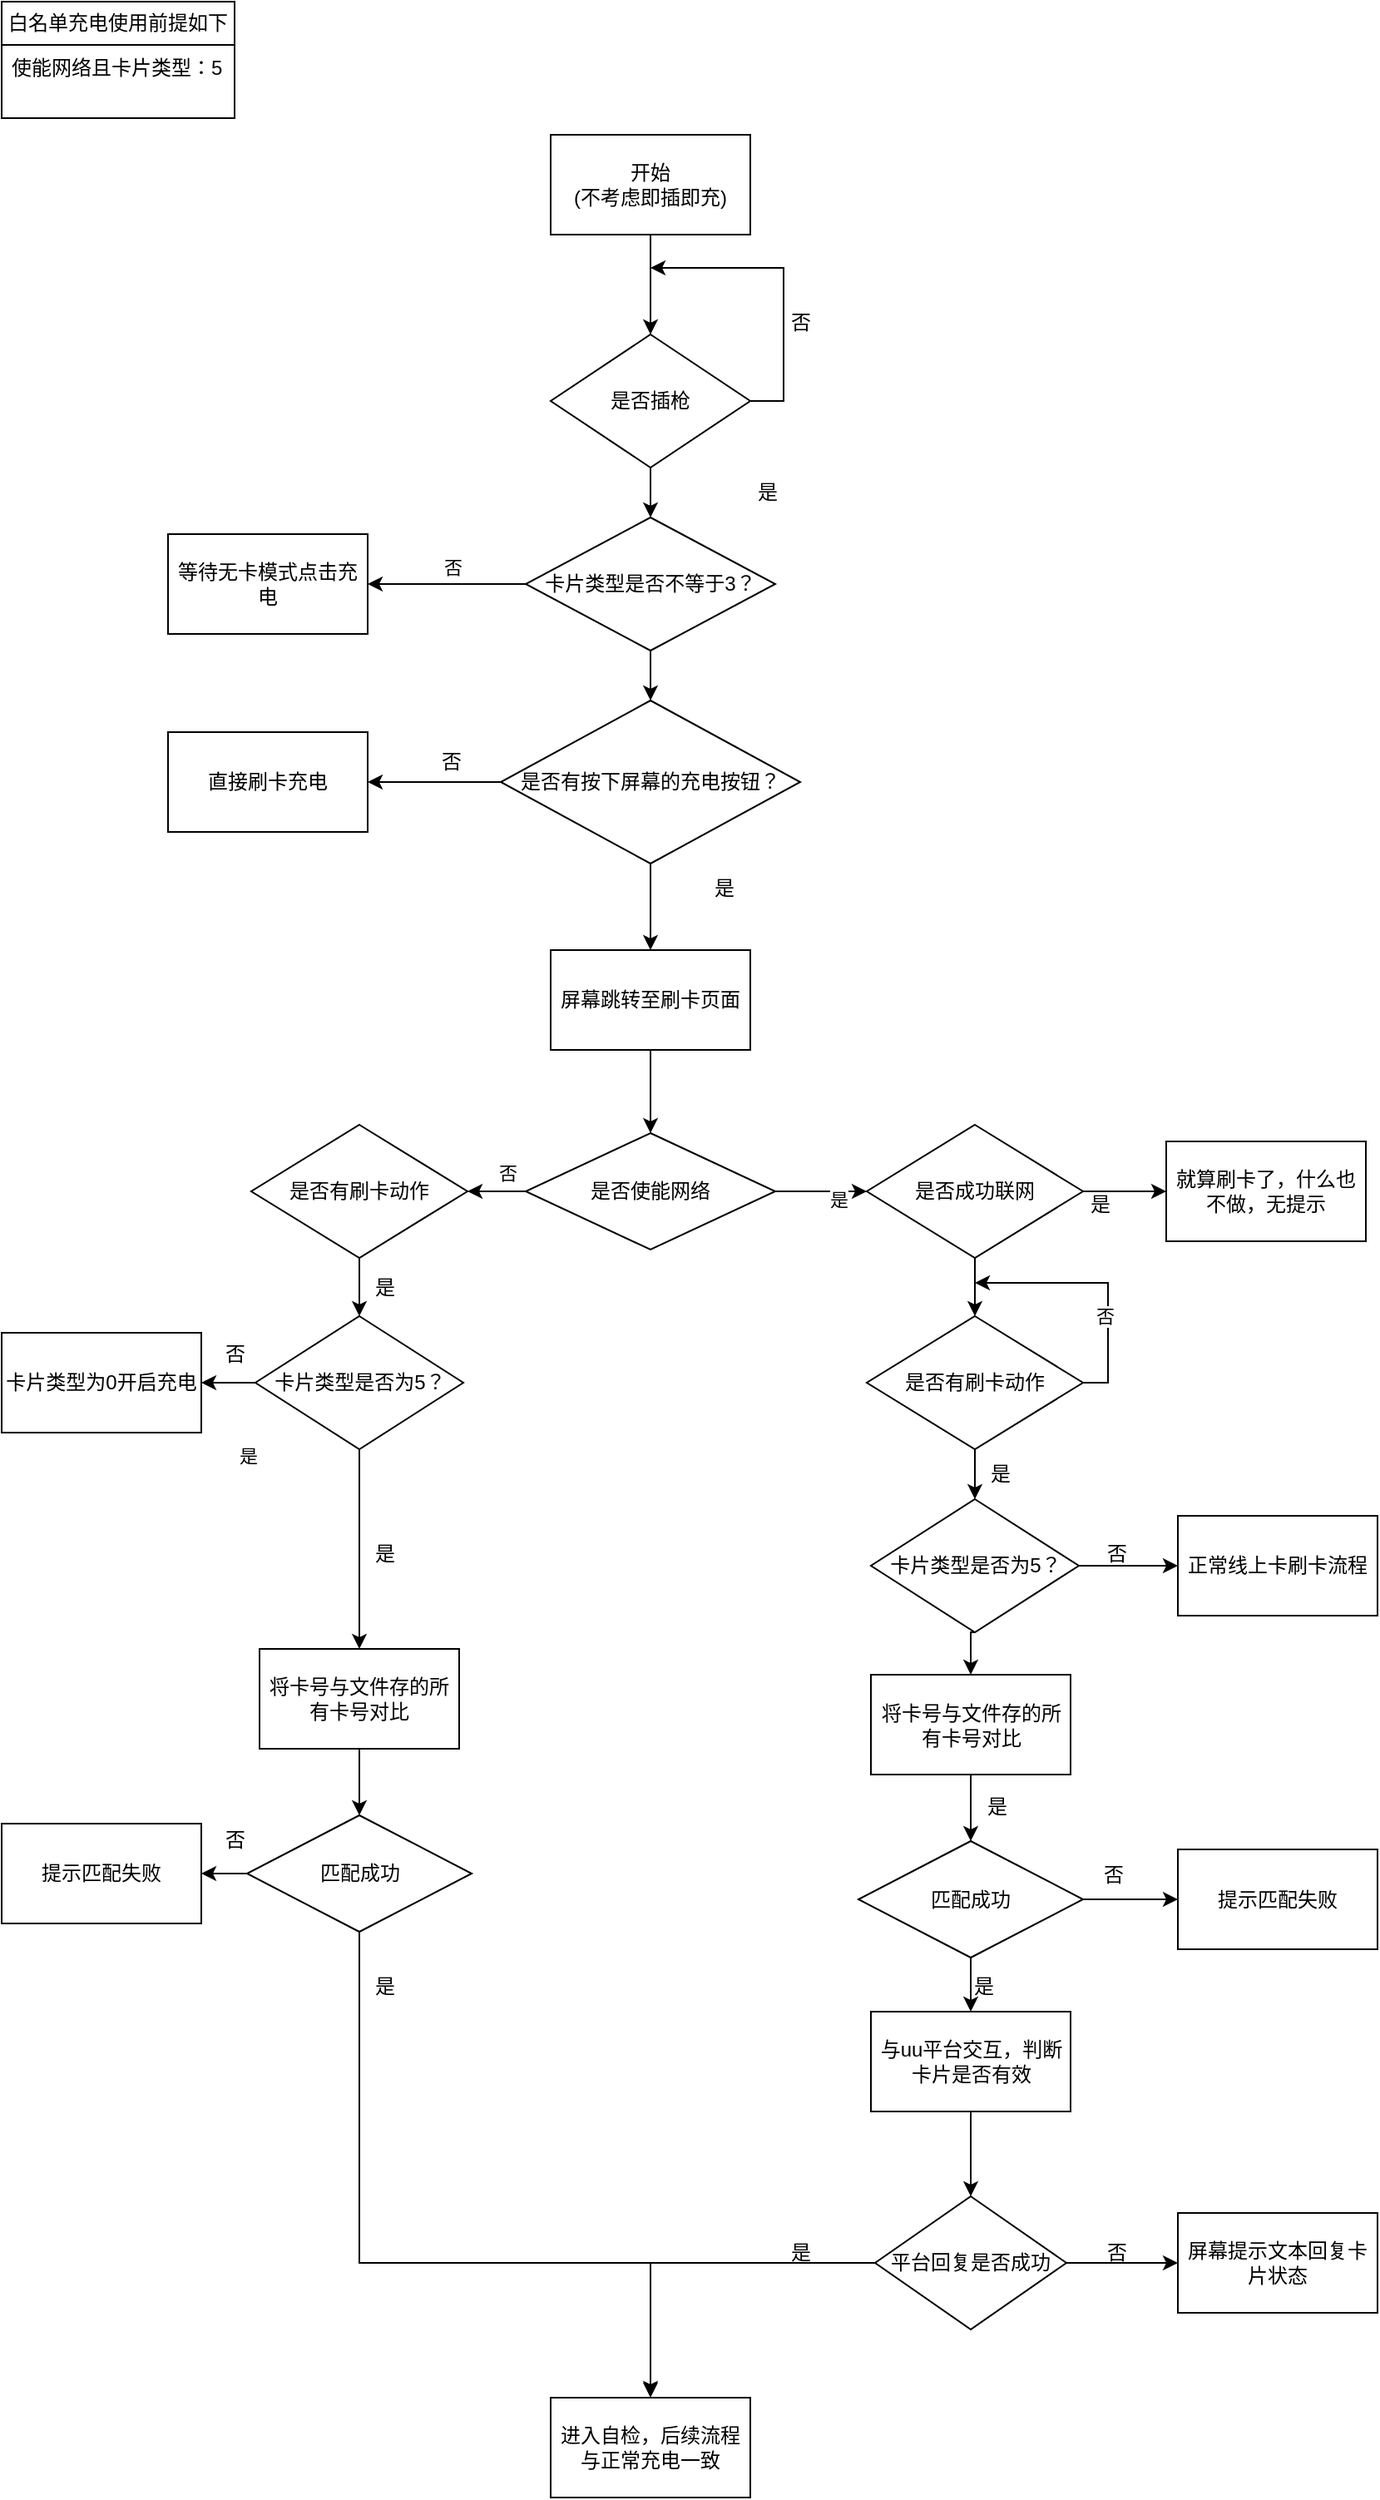 <mxfile version="26.1.0">
  <diagram name="第 1 页" id="LqIXhOMh7RyWePrIoJnF">
    <mxGraphModel dx="1977" dy="943" grid="1" gridSize="10" guides="1" tooltips="1" connect="1" arrows="1" fold="1" page="1" pageScale="1" pageWidth="827" pageHeight="1169" math="0" shadow="0">
      <root>
        <mxCell id="0" />
        <mxCell id="1" parent="0" />
        <mxCell id="6tpSNFjBKZhkVtHwbKnZ-6" value="" style="edgeStyle=orthogonalEdgeStyle;rounded=0;orthogonalLoop=1;jettySize=auto;html=1;" edge="1" parent="1" source="6tpSNFjBKZhkVtHwbKnZ-1">
          <mxGeometry relative="1" as="geometry">
            <mxPoint x="390" y="200" as="targetPoint" />
          </mxGeometry>
        </mxCell>
        <mxCell id="6tpSNFjBKZhkVtHwbKnZ-1" value="开始&lt;div&gt;(不考虑即插即充)&lt;/div&gt;" style="rounded=0;whiteSpace=wrap;html=1;" vertex="1" parent="1">
          <mxGeometry x="330" y="80" width="120" height="60" as="geometry" />
        </mxCell>
        <mxCell id="6tpSNFjBKZhkVtHwbKnZ-2" value="白名单充电使用前提如下" style="swimlane;fontStyle=0;childLayout=stackLayout;horizontal=1;startSize=26;fillColor=none;horizontalStack=0;resizeParent=1;resizeParentMax=0;resizeLast=0;collapsible=1;marginBottom=0;whiteSpace=wrap;html=1;" vertex="1" parent="1">
          <mxGeometry width="140" height="70" as="geometry" />
        </mxCell>
        <mxCell id="6tpSNFjBKZhkVtHwbKnZ-3" value="使能网络且卡片类型：5" style="text;strokeColor=none;fillColor=none;align=left;verticalAlign=top;spacingLeft=4;spacingRight=4;overflow=hidden;rotatable=0;points=[[0,0.5],[1,0.5]];portConstraint=eastwest;whiteSpace=wrap;html=1;" vertex="1" parent="6tpSNFjBKZhkVtHwbKnZ-2">
          <mxGeometry y="26" width="140" height="44" as="geometry" />
        </mxCell>
        <mxCell id="6tpSNFjBKZhkVtHwbKnZ-15" style="edgeStyle=orthogonalEdgeStyle;rounded=0;orthogonalLoop=1;jettySize=auto;html=1;exitX=1;exitY=0.5;exitDx=0;exitDy=0;" edge="1" parent="1" source="6tpSNFjBKZhkVtHwbKnZ-11">
          <mxGeometry relative="1" as="geometry">
            <mxPoint x="390" y="160" as="targetPoint" />
            <Array as="points">
              <mxPoint x="470" y="240" />
              <mxPoint x="470" y="160" />
            </Array>
          </mxGeometry>
        </mxCell>
        <mxCell id="6tpSNFjBKZhkVtHwbKnZ-33" value="" style="edgeStyle=orthogonalEdgeStyle;rounded=0;orthogonalLoop=1;jettySize=auto;html=1;" edge="1" parent="1" source="6tpSNFjBKZhkVtHwbKnZ-11" target="6tpSNFjBKZhkVtHwbKnZ-32">
          <mxGeometry relative="1" as="geometry" />
        </mxCell>
        <mxCell id="6tpSNFjBKZhkVtHwbKnZ-11" value="是否插枪" style="rhombus;whiteSpace=wrap;html=1;" vertex="1" parent="1">
          <mxGeometry x="330" y="200" width="120" height="80" as="geometry" />
        </mxCell>
        <mxCell id="6tpSNFjBKZhkVtHwbKnZ-16" value="否" style="text;html=1;align=center;verticalAlign=middle;resizable=0;points=[];autosize=1;strokeColor=none;fillColor=none;" vertex="1" parent="1">
          <mxGeometry x="460" y="178" width="40" height="30" as="geometry" />
        </mxCell>
        <mxCell id="6tpSNFjBKZhkVtHwbKnZ-17" value="是" style="text;html=1;align=center;verticalAlign=middle;resizable=0;points=[];autosize=1;strokeColor=none;fillColor=none;" vertex="1" parent="1">
          <mxGeometry x="440" y="280" width="40" height="30" as="geometry" />
        </mxCell>
        <mxCell id="6tpSNFjBKZhkVtHwbKnZ-28" value="" style="edgeStyle=orthogonalEdgeStyle;rounded=0;orthogonalLoop=1;jettySize=auto;html=1;" edge="1" parent="1" source="6tpSNFjBKZhkVtHwbKnZ-19" target="6tpSNFjBKZhkVtHwbKnZ-27">
          <mxGeometry relative="1" as="geometry" />
        </mxCell>
        <mxCell id="6tpSNFjBKZhkVtHwbKnZ-40" value="" style="edgeStyle=orthogonalEdgeStyle;rounded=0;orthogonalLoop=1;jettySize=auto;html=1;" edge="1" parent="1" source="6tpSNFjBKZhkVtHwbKnZ-19" target="6tpSNFjBKZhkVtHwbKnZ-39">
          <mxGeometry relative="1" as="geometry" />
        </mxCell>
        <mxCell id="6tpSNFjBKZhkVtHwbKnZ-19" value="是否有按下屏幕的充电按钮？" style="rhombus;whiteSpace=wrap;html=1;" vertex="1" parent="1">
          <mxGeometry x="300" y="420" width="180" height="98" as="geometry" />
        </mxCell>
        <mxCell id="6tpSNFjBKZhkVtHwbKnZ-22" value="否" style="text;html=1;align=center;verticalAlign=middle;resizable=0;points=[];autosize=1;strokeColor=none;fillColor=none;" vertex="1" parent="1">
          <mxGeometry x="250" y="442" width="40" height="30" as="geometry" />
        </mxCell>
        <mxCell id="6tpSNFjBKZhkVtHwbKnZ-26" value="是" style="text;html=1;align=center;verticalAlign=middle;resizable=0;points=[];autosize=1;strokeColor=none;fillColor=none;" vertex="1" parent="1">
          <mxGeometry x="414" y="518" width="40" height="30" as="geometry" />
        </mxCell>
        <mxCell id="6tpSNFjBKZhkVtHwbKnZ-27" value="直接刷卡充电" style="rounded=0;whiteSpace=wrap;html=1;" vertex="1" parent="1">
          <mxGeometry x="100" y="439" width="120" height="60" as="geometry" />
        </mxCell>
        <mxCell id="6tpSNFjBKZhkVtHwbKnZ-36" value="" style="edgeStyle=orthogonalEdgeStyle;rounded=0;orthogonalLoop=1;jettySize=auto;html=1;" edge="1" parent="1" source="6tpSNFjBKZhkVtHwbKnZ-32" target="6tpSNFjBKZhkVtHwbKnZ-35">
          <mxGeometry relative="1" as="geometry" />
        </mxCell>
        <mxCell id="6tpSNFjBKZhkVtHwbKnZ-37" value="否" style="edgeLabel;html=1;align=center;verticalAlign=middle;resizable=0;points=[];" vertex="1" connectable="0" parent="6tpSNFjBKZhkVtHwbKnZ-36">
          <mxGeometry x="-0.06" y="1" relative="1" as="geometry">
            <mxPoint y="-11" as="offset" />
          </mxGeometry>
        </mxCell>
        <mxCell id="6tpSNFjBKZhkVtHwbKnZ-38" value="" style="edgeStyle=orthogonalEdgeStyle;rounded=0;orthogonalLoop=1;jettySize=auto;html=1;" edge="1" parent="1" source="6tpSNFjBKZhkVtHwbKnZ-32" target="6tpSNFjBKZhkVtHwbKnZ-19">
          <mxGeometry relative="1" as="geometry" />
        </mxCell>
        <mxCell id="6tpSNFjBKZhkVtHwbKnZ-32" value="卡片类型是否不等于3？" style="rhombus;whiteSpace=wrap;html=1;" vertex="1" parent="1">
          <mxGeometry x="315" y="310" width="150" height="80" as="geometry" />
        </mxCell>
        <mxCell id="6tpSNFjBKZhkVtHwbKnZ-35" value="等待无卡模式点击充电" style="whiteSpace=wrap;html=1;" vertex="1" parent="1">
          <mxGeometry x="100" y="320" width="120" height="60" as="geometry" />
        </mxCell>
        <mxCell id="6tpSNFjBKZhkVtHwbKnZ-42" value="" style="edgeStyle=orthogonalEdgeStyle;rounded=0;orthogonalLoop=1;jettySize=auto;html=1;" edge="1" parent="1" source="6tpSNFjBKZhkVtHwbKnZ-39" target="6tpSNFjBKZhkVtHwbKnZ-41">
          <mxGeometry relative="1" as="geometry" />
        </mxCell>
        <mxCell id="6tpSNFjBKZhkVtHwbKnZ-39" value="屏幕跳转至刷卡页面" style="whiteSpace=wrap;html=1;" vertex="1" parent="1">
          <mxGeometry x="330" y="570" width="120" height="60" as="geometry" />
        </mxCell>
        <mxCell id="6tpSNFjBKZhkVtHwbKnZ-44" value="" style="edgeStyle=orthogonalEdgeStyle;rounded=0;orthogonalLoop=1;jettySize=auto;html=1;" edge="1" parent="1" source="6tpSNFjBKZhkVtHwbKnZ-41">
          <mxGeometry relative="1" as="geometry">
            <mxPoint x="520" y="715" as="targetPoint" />
          </mxGeometry>
        </mxCell>
        <mxCell id="6tpSNFjBKZhkVtHwbKnZ-45" value="是" style="edgeLabel;html=1;align=center;verticalAlign=middle;resizable=0;points=[];" vertex="1" connectable="0" parent="6tpSNFjBKZhkVtHwbKnZ-44">
          <mxGeometry x="-0.391" y="-1" relative="1" as="geometry">
            <mxPoint x="21" y="4" as="offset" />
          </mxGeometry>
        </mxCell>
        <mxCell id="6tpSNFjBKZhkVtHwbKnZ-47" value="" style="edgeStyle=orthogonalEdgeStyle;rounded=0;orthogonalLoop=1;jettySize=auto;html=1;entryX=1;entryY=0.5;entryDx=0;entryDy=0;" edge="1" parent="1" source="6tpSNFjBKZhkVtHwbKnZ-41" target="6tpSNFjBKZhkVtHwbKnZ-48">
          <mxGeometry relative="1" as="geometry">
            <mxPoint x="220" y="715" as="targetPoint" />
          </mxGeometry>
        </mxCell>
        <mxCell id="6tpSNFjBKZhkVtHwbKnZ-54" value="否" style="edgeLabel;html=1;align=center;verticalAlign=middle;resizable=0;points=[];" vertex="1" connectable="0" parent="6tpSNFjBKZhkVtHwbKnZ-47">
          <mxGeometry x="-0.016" y="-4" relative="1" as="geometry">
            <mxPoint x="7" y="-15" as="offset" />
          </mxGeometry>
        </mxCell>
        <mxCell id="6tpSNFjBKZhkVtHwbKnZ-41" value="是否使能网络" style="rhombus;whiteSpace=wrap;html=1;" vertex="1" parent="1">
          <mxGeometry x="315" y="680" width="150" height="70" as="geometry" />
        </mxCell>
        <mxCell id="6tpSNFjBKZhkVtHwbKnZ-53" value="" style="edgeStyle=orthogonalEdgeStyle;rounded=0;orthogonalLoop=1;jettySize=auto;html=1;" edge="1" parent="1" source="6tpSNFjBKZhkVtHwbKnZ-48" target="6tpSNFjBKZhkVtHwbKnZ-52">
          <mxGeometry relative="1" as="geometry" />
        </mxCell>
        <mxCell id="6tpSNFjBKZhkVtHwbKnZ-48" value="是否有刷卡动作" style="rhombus;whiteSpace=wrap;html=1;" vertex="1" parent="1">
          <mxGeometry x="150" y="675" width="130" height="80" as="geometry" />
        </mxCell>
        <mxCell id="6tpSNFjBKZhkVtHwbKnZ-71" value="" style="edgeStyle=orthogonalEdgeStyle;rounded=0;orthogonalLoop=1;jettySize=auto;html=1;" edge="1" parent="1" source="6tpSNFjBKZhkVtHwbKnZ-49" target="6tpSNFjBKZhkVtHwbKnZ-70">
          <mxGeometry relative="1" as="geometry" />
        </mxCell>
        <mxCell id="6tpSNFjBKZhkVtHwbKnZ-76" value="" style="edgeStyle=orthogonalEdgeStyle;rounded=0;orthogonalLoop=1;jettySize=auto;html=1;" edge="1" parent="1" source="6tpSNFjBKZhkVtHwbKnZ-49" target="6tpSNFjBKZhkVtHwbKnZ-75">
          <mxGeometry relative="1" as="geometry" />
        </mxCell>
        <mxCell id="6tpSNFjBKZhkVtHwbKnZ-49" value="是否成功联网" style="rhombus;whiteSpace=wrap;html=1;" vertex="1" parent="1">
          <mxGeometry x="520" y="675" width="130" height="80" as="geometry" />
        </mxCell>
        <mxCell id="6tpSNFjBKZhkVtHwbKnZ-56" value="" style="edgeStyle=orthogonalEdgeStyle;rounded=0;orthogonalLoop=1;jettySize=auto;html=1;" edge="1" parent="1" source="6tpSNFjBKZhkVtHwbKnZ-52" target="6tpSNFjBKZhkVtHwbKnZ-55">
          <mxGeometry relative="1" as="geometry" />
        </mxCell>
        <mxCell id="6tpSNFjBKZhkVtHwbKnZ-59" value="" style="edgeStyle=orthogonalEdgeStyle;rounded=0;orthogonalLoop=1;jettySize=auto;html=1;entryX=0.5;entryY=0;entryDx=0;entryDy=0;" edge="1" parent="1" source="6tpSNFjBKZhkVtHwbKnZ-52" target="6tpSNFjBKZhkVtHwbKnZ-58">
          <mxGeometry relative="1" as="geometry">
            <Array as="points">
              <mxPoint x="215" y="960" />
              <mxPoint x="215" y="960" />
            </Array>
          </mxGeometry>
        </mxCell>
        <mxCell id="6tpSNFjBKZhkVtHwbKnZ-68" value="是" style="edgeLabel;html=1;align=center;verticalAlign=middle;resizable=0;points=[];" vertex="1" connectable="0" parent="6tpSNFjBKZhkVtHwbKnZ-59">
          <mxGeometry x="-0.311" y="2" relative="1" as="geometry">
            <mxPoint x="-69" y="-38" as="offset" />
          </mxGeometry>
        </mxCell>
        <mxCell id="6tpSNFjBKZhkVtHwbKnZ-52" value="卡片类型是否为5？" style="rhombus;whiteSpace=wrap;html=1;" vertex="1" parent="1">
          <mxGeometry x="152.5" y="790" width="125" height="80" as="geometry" />
        </mxCell>
        <mxCell id="6tpSNFjBKZhkVtHwbKnZ-55" value="卡片类型为0开启充电" style="whiteSpace=wrap;html=1;" vertex="1" parent="1">
          <mxGeometry y="800" width="120" height="60" as="geometry" />
        </mxCell>
        <mxCell id="6tpSNFjBKZhkVtHwbKnZ-57" value="否" style="text;html=1;align=center;verticalAlign=middle;resizable=0;points=[];autosize=1;strokeColor=none;fillColor=none;" vertex="1" parent="1">
          <mxGeometry x="120" y="798" width="40" height="30" as="geometry" />
        </mxCell>
        <mxCell id="6tpSNFjBKZhkVtHwbKnZ-61" value="" style="edgeStyle=orthogonalEdgeStyle;rounded=0;orthogonalLoop=1;jettySize=auto;html=1;" edge="1" parent="1" source="6tpSNFjBKZhkVtHwbKnZ-58" target="6tpSNFjBKZhkVtHwbKnZ-60">
          <mxGeometry relative="1" as="geometry" />
        </mxCell>
        <mxCell id="6tpSNFjBKZhkVtHwbKnZ-58" value="将卡号与文件存的所有卡号对比" style="whiteSpace=wrap;html=1;" vertex="1" parent="1">
          <mxGeometry x="155" y="990" width="120" height="60" as="geometry" />
        </mxCell>
        <mxCell id="6tpSNFjBKZhkVtHwbKnZ-63" value="" style="edgeStyle=orthogonalEdgeStyle;rounded=0;orthogonalLoop=1;jettySize=auto;html=1;" edge="1" parent="1" source="6tpSNFjBKZhkVtHwbKnZ-60" target="6tpSNFjBKZhkVtHwbKnZ-62">
          <mxGeometry relative="1" as="geometry" />
        </mxCell>
        <mxCell id="6tpSNFjBKZhkVtHwbKnZ-66" value="" style="edgeStyle=orthogonalEdgeStyle;rounded=0;orthogonalLoop=1;jettySize=auto;html=1;entryX=0.5;entryY=0;entryDx=0;entryDy=0;" edge="1" parent="1">
          <mxGeometry relative="1" as="geometry">
            <mxPoint x="215" y="1159.0" as="sourcePoint" />
            <mxPoint x="390" y="1439" as="targetPoint" />
            <Array as="points">
              <mxPoint x="215" y="1359" />
              <mxPoint x="390" y="1359" />
            </Array>
          </mxGeometry>
        </mxCell>
        <mxCell id="6tpSNFjBKZhkVtHwbKnZ-60" value="匹配成功" style="rhombus;whiteSpace=wrap;html=1;" vertex="1" parent="1">
          <mxGeometry x="147.5" y="1090" width="135" height="70" as="geometry" />
        </mxCell>
        <mxCell id="6tpSNFjBKZhkVtHwbKnZ-62" value="提示匹配失败" style="whiteSpace=wrap;html=1;" vertex="1" parent="1">
          <mxGeometry y="1095" width="120" height="60" as="geometry" />
        </mxCell>
        <mxCell id="6tpSNFjBKZhkVtHwbKnZ-64" value="否" style="text;html=1;align=center;verticalAlign=middle;resizable=0;points=[];autosize=1;strokeColor=none;fillColor=none;" vertex="1" parent="1">
          <mxGeometry x="120" y="1090" width="40" height="30" as="geometry" />
        </mxCell>
        <mxCell id="6tpSNFjBKZhkVtHwbKnZ-65" value="进入自检，后续流程与正常充电一致" style="whiteSpace=wrap;html=1;" vertex="1" parent="1">
          <mxGeometry x="330" y="1440" width="120" height="60" as="geometry" />
        </mxCell>
        <mxCell id="6tpSNFjBKZhkVtHwbKnZ-67" value="是" style="text;html=1;align=center;verticalAlign=middle;resizable=0;points=[];autosize=1;strokeColor=none;fillColor=none;" vertex="1" parent="1">
          <mxGeometry x="210" y="758" width="40" height="30" as="geometry" />
        </mxCell>
        <mxCell id="6tpSNFjBKZhkVtHwbKnZ-69" value="是" style="text;html=1;align=center;verticalAlign=middle;resizable=0;points=[];autosize=1;strokeColor=none;fillColor=none;" vertex="1" parent="1">
          <mxGeometry x="210" y="1178" width="40" height="30" as="geometry" />
        </mxCell>
        <mxCell id="6tpSNFjBKZhkVtHwbKnZ-70" value="就算刷卡了，什么也不做，无提示" style="whiteSpace=wrap;html=1;" vertex="1" parent="1">
          <mxGeometry x="700" y="685" width="120" height="60" as="geometry" />
        </mxCell>
        <mxCell id="6tpSNFjBKZhkVtHwbKnZ-74" value="是" style="text;html=1;align=center;verticalAlign=middle;resizable=0;points=[];autosize=1;strokeColor=none;fillColor=none;" vertex="1" parent="1">
          <mxGeometry x="640" y="708" width="40" height="30" as="geometry" />
        </mxCell>
        <mxCell id="6tpSNFjBKZhkVtHwbKnZ-78" value="" style="edgeStyle=orthogonalEdgeStyle;rounded=0;orthogonalLoop=1;jettySize=auto;html=1;" edge="1" parent="1" source="6tpSNFjBKZhkVtHwbKnZ-75" target="6tpSNFjBKZhkVtHwbKnZ-77">
          <mxGeometry relative="1" as="geometry" />
        </mxCell>
        <mxCell id="6tpSNFjBKZhkVtHwbKnZ-79" style="edgeStyle=orthogonalEdgeStyle;rounded=0;orthogonalLoop=1;jettySize=auto;html=1;exitX=1;exitY=0.5;exitDx=0;exitDy=0;" edge="1" parent="1">
          <mxGeometry relative="1" as="geometry">
            <mxPoint x="585" y="770" as="targetPoint" />
            <mxPoint x="645" y="830" as="sourcePoint" />
            <Array as="points">
              <mxPoint x="665" y="830" />
              <mxPoint x="665" y="770" />
            </Array>
          </mxGeometry>
        </mxCell>
        <mxCell id="6tpSNFjBKZhkVtHwbKnZ-80" value="否" style="edgeLabel;html=1;align=center;verticalAlign=middle;resizable=0;points=[];" vertex="1" connectable="0" parent="6tpSNFjBKZhkVtHwbKnZ-79">
          <mxGeometry x="-0.253" y="2" relative="1" as="geometry">
            <mxPoint as="offset" />
          </mxGeometry>
        </mxCell>
        <mxCell id="6tpSNFjBKZhkVtHwbKnZ-75" value="是否有刷卡动作" style="rhombus;whiteSpace=wrap;html=1;" vertex="1" parent="1">
          <mxGeometry x="520" y="790" width="130" height="80" as="geometry" />
        </mxCell>
        <mxCell id="6tpSNFjBKZhkVtHwbKnZ-83" value="" style="edgeStyle=orthogonalEdgeStyle;rounded=0;orthogonalLoop=1;jettySize=auto;html=1;" edge="1" parent="1" source="6tpSNFjBKZhkVtHwbKnZ-77" target="6tpSNFjBKZhkVtHwbKnZ-82">
          <mxGeometry relative="1" as="geometry" />
        </mxCell>
        <mxCell id="6tpSNFjBKZhkVtHwbKnZ-105" style="edgeStyle=orthogonalEdgeStyle;rounded=0;orthogonalLoop=1;jettySize=auto;html=1;exitX=0.5;exitY=1;exitDx=0;exitDy=0;entryX=0.5;entryY=0;entryDx=0;entryDy=0;" edge="1" parent="1" source="6tpSNFjBKZhkVtHwbKnZ-77" target="6tpSNFjBKZhkVtHwbKnZ-98">
          <mxGeometry relative="1" as="geometry" />
        </mxCell>
        <mxCell id="6tpSNFjBKZhkVtHwbKnZ-77" value="卡片类型是否为5？" style="rhombus;whiteSpace=wrap;html=1;" vertex="1" parent="1">
          <mxGeometry x="522.5" y="900" width="125" height="80" as="geometry" />
        </mxCell>
        <mxCell id="6tpSNFjBKZhkVtHwbKnZ-81" value="是" style="text;html=1;align=center;verticalAlign=middle;resizable=0;points=[];autosize=1;strokeColor=none;fillColor=none;" vertex="1" parent="1">
          <mxGeometry x="580" y="870" width="40" height="30" as="geometry" />
        </mxCell>
        <mxCell id="6tpSNFjBKZhkVtHwbKnZ-82" value="正常线上卡刷卡流程" style="whiteSpace=wrap;html=1;" vertex="1" parent="1">
          <mxGeometry x="707" y="910" width="120" height="60" as="geometry" />
        </mxCell>
        <mxCell id="6tpSNFjBKZhkVtHwbKnZ-84" value="否" style="text;html=1;align=center;verticalAlign=middle;resizable=0;points=[];autosize=1;strokeColor=none;fillColor=none;" vertex="1" parent="1">
          <mxGeometry x="650" y="918" width="40" height="30" as="geometry" />
        </mxCell>
        <mxCell id="6tpSNFjBKZhkVtHwbKnZ-90" value="" style="edgeStyle=orthogonalEdgeStyle;rounded=0;orthogonalLoop=1;jettySize=auto;html=1;" edge="1" parent="1" source="6tpSNFjBKZhkVtHwbKnZ-87" target="6tpSNFjBKZhkVtHwbKnZ-89">
          <mxGeometry relative="1" as="geometry" />
        </mxCell>
        <mxCell id="6tpSNFjBKZhkVtHwbKnZ-87" value="与uu平台交互，判断卡片是否有效" style="whiteSpace=wrap;html=1;" vertex="1" parent="1">
          <mxGeometry x="522.5" y="1208" width="120" height="60" as="geometry" />
        </mxCell>
        <mxCell id="6tpSNFjBKZhkVtHwbKnZ-95" value="" style="edgeStyle=orthogonalEdgeStyle;rounded=0;orthogonalLoop=1;jettySize=auto;html=1;" edge="1" parent="1" source="6tpSNFjBKZhkVtHwbKnZ-89" target="6tpSNFjBKZhkVtHwbKnZ-94">
          <mxGeometry relative="1" as="geometry" />
        </mxCell>
        <mxCell id="6tpSNFjBKZhkVtHwbKnZ-108" style="edgeStyle=orthogonalEdgeStyle;rounded=0;orthogonalLoop=1;jettySize=auto;html=1;entryX=0.5;entryY=0;entryDx=0;entryDy=0;" edge="1" parent="1" source="6tpSNFjBKZhkVtHwbKnZ-89" target="6tpSNFjBKZhkVtHwbKnZ-65">
          <mxGeometry relative="1" as="geometry" />
        </mxCell>
        <mxCell id="6tpSNFjBKZhkVtHwbKnZ-89" value="平台回复是否成功" style="rhombus;whiteSpace=wrap;html=1;" vertex="1" parent="1">
          <mxGeometry x="525" y="1319" width="115" height="80" as="geometry" />
        </mxCell>
        <mxCell id="6tpSNFjBKZhkVtHwbKnZ-93" value="是" style="text;html=1;align=center;verticalAlign=middle;resizable=0;points=[];autosize=1;strokeColor=none;fillColor=none;" vertex="1" parent="1">
          <mxGeometry x="210" y="918" width="40" height="30" as="geometry" />
        </mxCell>
        <mxCell id="6tpSNFjBKZhkVtHwbKnZ-94" value="屏幕提示文本回复卡片状态" style="whiteSpace=wrap;html=1;" vertex="1" parent="1">
          <mxGeometry x="707" y="1329" width="120" height="60" as="geometry" />
        </mxCell>
        <mxCell id="6tpSNFjBKZhkVtHwbKnZ-97" value="" style="edgeStyle=orthogonalEdgeStyle;rounded=0;orthogonalLoop=1;jettySize=auto;html=1;" edge="1" parent="1" source="6tpSNFjBKZhkVtHwbKnZ-98" target="6tpSNFjBKZhkVtHwbKnZ-100">
          <mxGeometry relative="1" as="geometry" />
        </mxCell>
        <mxCell id="6tpSNFjBKZhkVtHwbKnZ-98" value="将卡号与文件存的所有卡号对比" style="whiteSpace=wrap;html=1;" vertex="1" parent="1">
          <mxGeometry x="522.5" y="1005.5" width="120" height="60" as="geometry" />
        </mxCell>
        <mxCell id="6tpSNFjBKZhkVtHwbKnZ-99" value="" style="edgeStyle=orthogonalEdgeStyle;rounded=0;orthogonalLoop=1;jettySize=auto;html=1;" edge="1" parent="1" source="6tpSNFjBKZhkVtHwbKnZ-100" target="6tpSNFjBKZhkVtHwbKnZ-101">
          <mxGeometry relative="1" as="geometry" />
        </mxCell>
        <mxCell id="6tpSNFjBKZhkVtHwbKnZ-106" style="edgeStyle=orthogonalEdgeStyle;rounded=0;orthogonalLoop=1;jettySize=auto;html=1;exitX=0.5;exitY=1;exitDx=0;exitDy=0;entryX=0.5;entryY=0;entryDx=0;entryDy=0;" edge="1" parent="1" source="6tpSNFjBKZhkVtHwbKnZ-100" target="6tpSNFjBKZhkVtHwbKnZ-87">
          <mxGeometry relative="1" as="geometry" />
        </mxCell>
        <mxCell id="6tpSNFjBKZhkVtHwbKnZ-100" value="匹配成功" style="rhombus;whiteSpace=wrap;html=1;" vertex="1" parent="1">
          <mxGeometry x="515" y="1105.5" width="135" height="70" as="geometry" />
        </mxCell>
        <mxCell id="6tpSNFjBKZhkVtHwbKnZ-101" value="提示匹配失败" style="whiteSpace=wrap;html=1;" vertex="1" parent="1">
          <mxGeometry x="707" y="1110.5" width="120" height="60" as="geometry" />
        </mxCell>
        <mxCell id="6tpSNFjBKZhkVtHwbKnZ-102" value="否" style="text;html=1;align=center;verticalAlign=middle;resizable=0;points=[];autosize=1;strokeColor=none;fillColor=none;" vertex="1" parent="1">
          <mxGeometry x="647.5" y="1110.5" width="40" height="30" as="geometry" />
        </mxCell>
        <mxCell id="6tpSNFjBKZhkVtHwbKnZ-103" value="是" style="text;html=1;align=center;verticalAlign=middle;resizable=0;points=[];autosize=1;strokeColor=none;fillColor=none;" vertex="1" parent="1">
          <mxGeometry x="577.5" y="1069.5" width="40" height="30" as="geometry" />
        </mxCell>
        <mxCell id="6tpSNFjBKZhkVtHwbKnZ-107" value="是" style="text;html=1;align=center;verticalAlign=middle;resizable=0;points=[];autosize=1;strokeColor=none;fillColor=none;" vertex="1" parent="1">
          <mxGeometry x="570" y="1178" width="40" height="30" as="geometry" />
        </mxCell>
        <mxCell id="6tpSNFjBKZhkVtHwbKnZ-109" value="是" style="text;html=1;align=center;verticalAlign=middle;resizable=0;points=[];autosize=1;strokeColor=none;fillColor=none;" vertex="1" parent="1">
          <mxGeometry x="460" y="1338" width="40" height="30" as="geometry" />
        </mxCell>
        <mxCell id="6tpSNFjBKZhkVtHwbKnZ-110" value="否" style="text;html=1;align=center;verticalAlign=middle;resizable=0;points=[];autosize=1;strokeColor=none;fillColor=none;" vertex="1" parent="1">
          <mxGeometry x="650" y="1338" width="40" height="30" as="geometry" />
        </mxCell>
      </root>
    </mxGraphModel>
  </diagram>
</mxfile>
